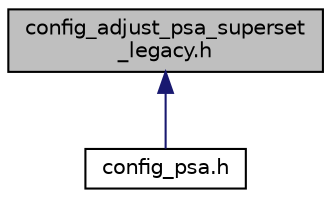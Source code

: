 digraph "config_adjust_psa_superset_legacy.h"
{
 // LATEX_PDF_SIZE
  edge [fontname="Helvetica",fontsize="10",labelfontname="Helvetica",labelfontsize="10"];
  node [fontname="Helvetica",fontsize="10",shape=record];
  Node1 [label="config_adjust_psa_superset\l_legacy.h",height=0.2,width=0.4,color="black", fillcolor="grey75", style="filled", fontcolor="black",tooltip="Adjust PSA configuration: automatic enablement from legacy."];
  Node1 -> Node2 [dir="back",color="midnightblue",fontsize="10",style="solid",fontname="Helvetica"];
  Node2 [label="config_psa.h",height=0.2,width=0.4,color="black", fillcolor="white", style="filled",URL="$config__psa_8h.html",tooltip="PSA crypto configuration options (set of defines)"];
}
